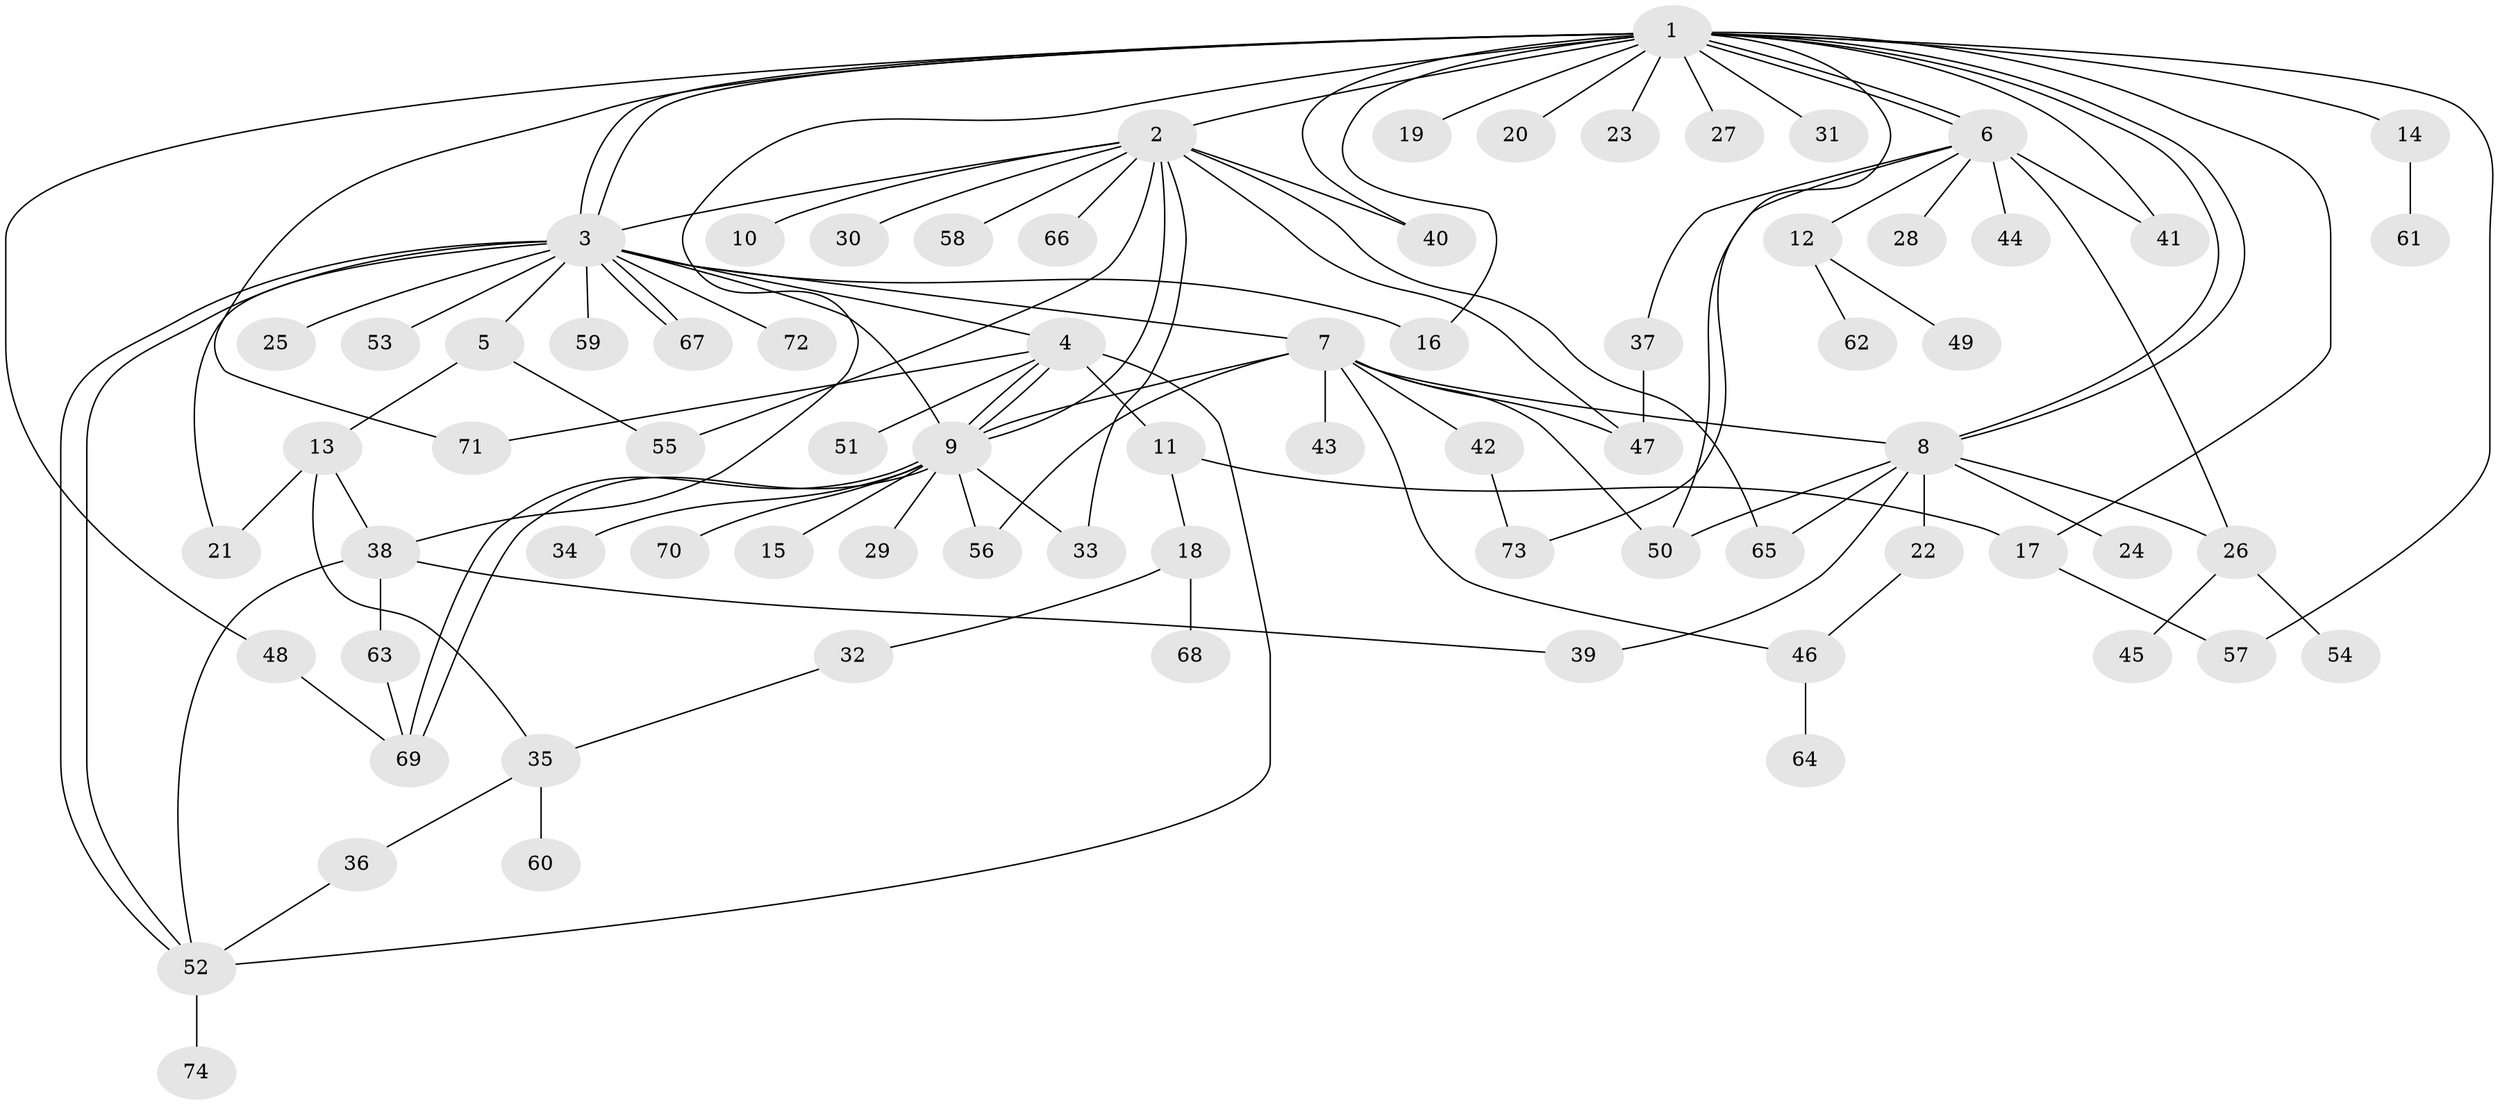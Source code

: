 // Generated by graph-tools (version 1.1) at 2025/47/03/09/25 04:47:23]
// undirected, 74 vertices, 111 edges
graph export_dot {
graph [start="1"]
  node [color=gray90,style=filled];
  1;
  2;
  3;
  4;
  5;
  6;
  7;
  8;
  9;
  10;
  11;
  12;
  13;
  14;
  15;
  16;
  17;
  18;
  19;
  20;
  21;
  22;
  23;
  24;
  25;
  26;
  27;
  28;
  29;
  30;
  31;
  32;
  33;
  34;
  35;
  36;
  37;
  38;
  39;
  40;
  41;
  42;
  43;
  44;
  45;
  46;
  47;
  48;
  49;
  50;
  51;
  52;
  53;
  54;
  55;
  56;
  57;
  58;
  59;
  60;
  61;
  62;
  63;
  64;
  65;
  66;
  67;
  68;
  69;
  70;
  71;
  72;
  73;
  74;
  1 -- 2;
  1 -- 3;
  1 -- 3;
  1 -- 6;
  1 -- 6;
  1 -- 8;
  1 -- 8;
  1 -- 14;
  1 -- 16;
  1 -- 17;
  1 -- 19;
  1 -- 20;
  1 -- 23;
  1 -- 27;
  1 -- 31;
  1 -- 38;
  1 -- 40;
  1 -- 41;
  1 -- 48;
  1 -- 50;
  1 -- 57;
  1 -- 71;
  2 -- 3;
  2 -- 9;
  2 -- 10;
  2 -- 30;
  2 -- 33;
  2 -- 40;
  2 -- 47;
  2 -- 55;
  2 -- 58;
  2 -- 65;
  2 -- 66;
  3 -- 4;
  3 -- 5;
  3 -- 7;
  3 -- 9;
  3 -- 16;
  3 -- 21;
  3 -- 25;
  3 -- 52;
  3 -- 52;
  3 -- 53;
  3 -- 59;
  3 -- 67;
  3 -- 67;
  3 -- 72;
  4 -- 9;
  4 -- 9;
  4 -- 11;
  4 -- 51;
  4 -- 52;
  4 -- 71;
  5 -- 13;
  5 -- 55;
  6 -- 12;
  6 -- 26;
  6 -- 28;
  6 -- 37;
  6 -- 41;
  6 -- 44;
  6 -- 73;
  7 -- 8;
  7 -- 9;
  7 -- 42;
  7 -- 43;
  7 -- 46;
  7 -- 47;
  7 -- 50;
  7 -- 56;
  8 -- 22;
  8 -- 24;
  8 -- 26;
  8 -- 39;
  8 -- 50;
  8 -- 65;
  9 -- 15;
  9 -- 29;
  9 -- 33;
  9 -- 34;
  9 -- 56;
  9 -- 69;
  9 -- 69;
  9 -- 70;
  11 -- 17;
  11 -- 18;
  12 -- 49;
  12 -- 62;
  13 -- 21;
  13 -- 35;
  13 -- 38;
  14 -- 61;
  17 -- 57;
  18 -- 32;
  18 -- 68;
  22 -- 46;
  26 -- 45;
  26 -- 54;
  32 -- 35;
  35 -- 36;
  35 -- 60;
  36 -- 52;
  37 -- 47;
  38 -- 39;
  38 -- 52;
  38 -- 63;
  42 -- 73;
  46 -- 64;
  48 -- 69;
  52 -- 74;
  63 -- 69;
}
